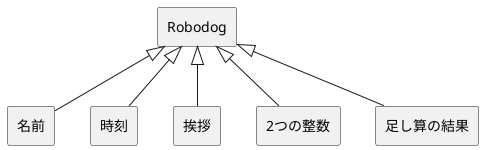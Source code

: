 @startuml Robodogドメインモデル図
skinparam componentStyle rectangle

' Robodog
[Robodog] <|-- [名前]
[Robodog] <|-- [時刻]
[Robodog] <|-- [挨拶]
[Robodog] <|-- [2つの整数]
[Robodog] <|-- [足し算の結果]

@enduml